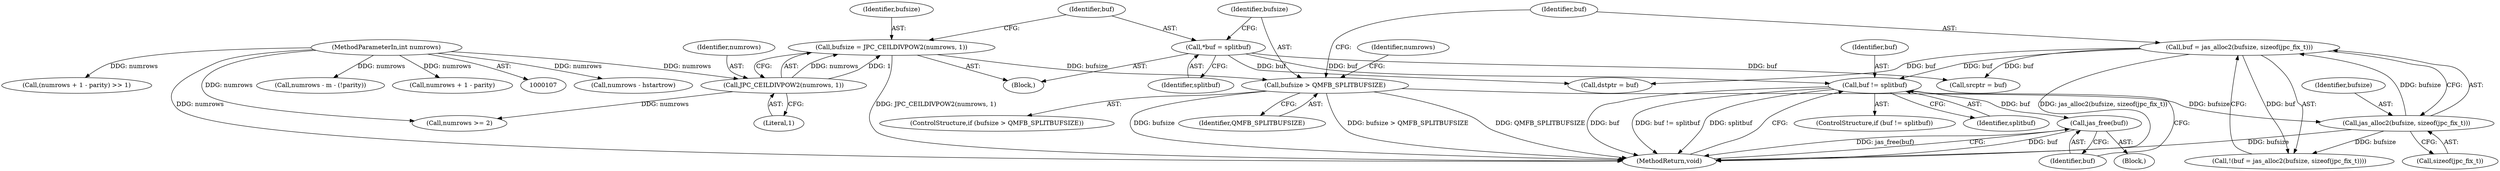 digraph "0_jasper_4a59cfaf9ab3d48fca4a15c0d2674bf7138e3d1a_0@pointer" {
"1000275" [label="(Call,buf != splitbuf)"];
"1000121" [label="(Call,*buf = splitbuf)"];
"1000136" [label="(Call,buf = jas_alloc2(bufsize, sizeof(jpc_fix_t)))"];
"1000138" [label="(Call,jas_alloc2(bufsize, sizeof(jpc_fix_t)))"];
"1000130" [label="(Call,bufsize > QMFB_SPLITBUFSIZE)"];
"1000114" [label="(Call,bufsize = JPC_CEILDIVPOW2(numrows, 1))"];
"1000116" [label="(Call,JPC_CEILDIVPOW2(numrows, 1))"];
"1000109" [label="(MethodParameterIn,int numrows)"];
"1000279" [label="(Call,jas_free(buf))"];
"1000121" [label="(Call,*buf = splitbuf)"];
"1000160" [label="(Call,numrows - hstartrow)"];
"1000138" [label="(Call,jas_alloc2(bufsize, sizeof(jpc_fix_t)))"];
"1000151" [label="(Call,(numrows + 1 - parity) >> 1)"];
"1000277" [label="(Identifier,splitbuf)"];
"1000276" [label="(Identifier,buf)"];
"1000281" [label="(MethodReturn,void)"];
"1000114" [label="(Call,bufsize = JPC_CEILDIVPOW2(numrows, 1))"];
"1000145" [label="(Call,numrows >= 2)"];
"1000132" [label="(Identifier,QMFB_SPLITBUFSIZE)"];
"1000274" [label="(ControlStructure,if (buf != splitbuf))"];
"1000112" [label="(Block,)"];
"1000130" [label="(Call,bufsize > QMFB_SPLITBUFSIZE)"];
"1000146" [label="(Identifier,numrows)"];
"1000115" [label="(Identifier,bufsize)"];
"1000140" [label="(Call,sizeof(jpc_fix_t))"];
"1000122" [label="(Identifier,buf)"];
"1000129" [label="(ControlStructure,if (bufsize > QMFB_SPLITBUFSIZE))"];
"1000116" [label="(Call,JPC_CEILDIVPOW2(numrows, 1))"];
"1000131" [label="(Identifier,bufsize)"];
"1000219" [label="(Call,numrows - m - (!parity))"];
"1000137" [label="(Identifier,buf)"];
"1000135" [label="(Call,!(buf = jas_alloc2(bufsize, sizeof(jpc_fix_t))))"];
"1000118" [label="(Literal,1)"];
"1000280" [label="(Identifier,buf)"];
"1000136" [label="(Call,buf = jas_alloc2(bufsize, sizeof(jpc_fix_t)))"];
"1000139" [label="(Identifier,bufsize)"];
"1000117" [label="(Identifier,numrows)"];
"1000275" [label="(Call,buf != splitbuf)"];
"1000109" [label="(MethodParameterIn,int numrows)"];
"1000252" [label="(Call,srcptr = buf)"];
"1000123" [label="(Identifier,splitbuf)"];
"1000166" [label="(Call,dstptr = buf)"];
"1000152" [label="(Call,numrows + 1 - parity)"];
"1000278" [label="(Block,)"];
"1000279" [label="(Call,jas_free(buf))"];
"1000275" -> "1000274"  [label="AST: "];
"1000275" -> "1000277"  [label="CFG: "];
"1000276" -> "1000275"  [label="AST: "];
"1000277" -> "1000275"  [label="AST: "];
"1000280" -> "1000275"  [label="CFG: "];
"1000281" -> "1000275"  [label="CFG: "];
"1000275" -> "1000281"  [label="DDG: buf"];
"1000275" -> "1000281"  [label="DDG: buf != splitbuf"];
"1000275" -> "1000281"  [label="DDG: splitbuf"];
"1000121" -> "1000275"  [label="DDG: buf"];
"1000136" -> "1000275"  [label="DDG: buf"];
"1000275" -> "1000279"  [label="DDG: buf"];
"1000121" -> "1000112"  [label="AST: "];
"1000121" -> "1000123"  [label="CFG: "];
"1000122" -> "1000121"  [label="AST: "];
"1000123" -> "1000121"  [label="AST: "];
"1000131" -> "1000121"  [label="CFG: "];
"1000121" -> "1000166"  [label="DDG: buf"];
"1000121" -> "1000252"  [label="DDG: buf"];
"1000136" -> "1000135"  [label="AST: "];
"1000136" -> "1000138"  [label="CFG: "];
"1000137" -> "1000136"  [label="AST: "];
"1000138" -> "1000136"  [label="AST: "];
"1000135" -> "1000136"  [label="CFG: "];
"1000136" -> "1000281"  [label="DDG: jas_alloc2(bufsize, sizeof(jpc_fix_t))"];
"1000136" -> "1000135"  [label="DDG: buf"];
"1000138" -> "1000136"  [label="DDG: bufsize"];
"1000136" -> "1000166"  [label="DDG: buf"];
"1000136" -> "1000252"  [label="DDG: buf"];
"1000138" -> "1000140"  [label="CFG: "];
"1000139" -> "1000138"  [label="AST: "];
"1000140" -> "1000138"  [label="AST: "];
"1000138" -> "1000281"  [label="DDG: bufsize"];
"1000138" -> "1000135"  [label="DDG: bufsize"];
"1000130" -> "1000138"  [label="DDG: bufsize"];
"1000130" -> "1000129"  [label="AST: "];
"1000130" -> "1000132"  [label="CFG: "];
"1000131" -> "1000130"  [label="AST: "];
"1000132" -> "1000130"  [label="AST: "];
"1000137" -> "1000130"  [label="CFG: "];
"1000146" -> "1000130"  [label="CFG: "];
"1000130" -> "1000281"  [label="DDG: bufsize > QMFB_SPLITBUFSIZE"];
"1000130" -> "1000281"  [label="DDG: QMFB_SPLITBUFSIZE"];
"1000130" -> "1000281"  [label="DDG: bufsize"];
"1000114" -> "1000130"  [label="DDG: bufsize"];
"1000114" -> "1000112"  [label="AST: "];
"1000114" -> "1000116"  [label="CFG: "];
"1000115" -> "1000114"  [label="AST: "];
"1000116" -> "1000114"  [label="AST: "];
"1000122" -> "1000114"  [label="CFG: "];
"1000114" -> "1000281"  [label="DDG: JPC_CEILDIVPOW2(numrows, 1)"];
"1000116" -> "1000114"  [label="DDG: numrows"];
"1000116" -> "1000114"  [label="DDG: 1"];
"1000116" -> "1000118"  [label="CFG: "];
"1000117" -> "1000116"  [label="AST: "];
"1000118" -> "1000116"  [label="AST: "];
"1000109" -> "1000116"  [label="DDG: numrows"];
"1000116" -> "1000145"  [label="DDG: numrows"];
"1000109" -> "1000107"  [label="AST: "];
"1000109" -> "1000281"  [label="DDG: numrows"];
"1000109" -> "1000145"  [label="DDG: numrows"];
"1000109" -> "1000151"  [label="DDG: numrows"];
"1000109" -> "1000152"  [label="DDG: numrows"];
"1000109" -> "1000160"  [label="DDG: numrows"];
"1000109" -> "1000219"  [label="DDG: numrows"];
"1000279" -> "1000278"  [label="AST: "];
"1000279" -> "1000280"  [label="CFG: "];
"1000280" -> "1000279"  [label="AST: "];
"1000281" -> "1000279"  [label="CFG: "];
"1000279" -> "1000281"  [label="DDG: buf"];
"1000279" -> "1000281"  [label="DDG: jas_free(buf)"];
}
